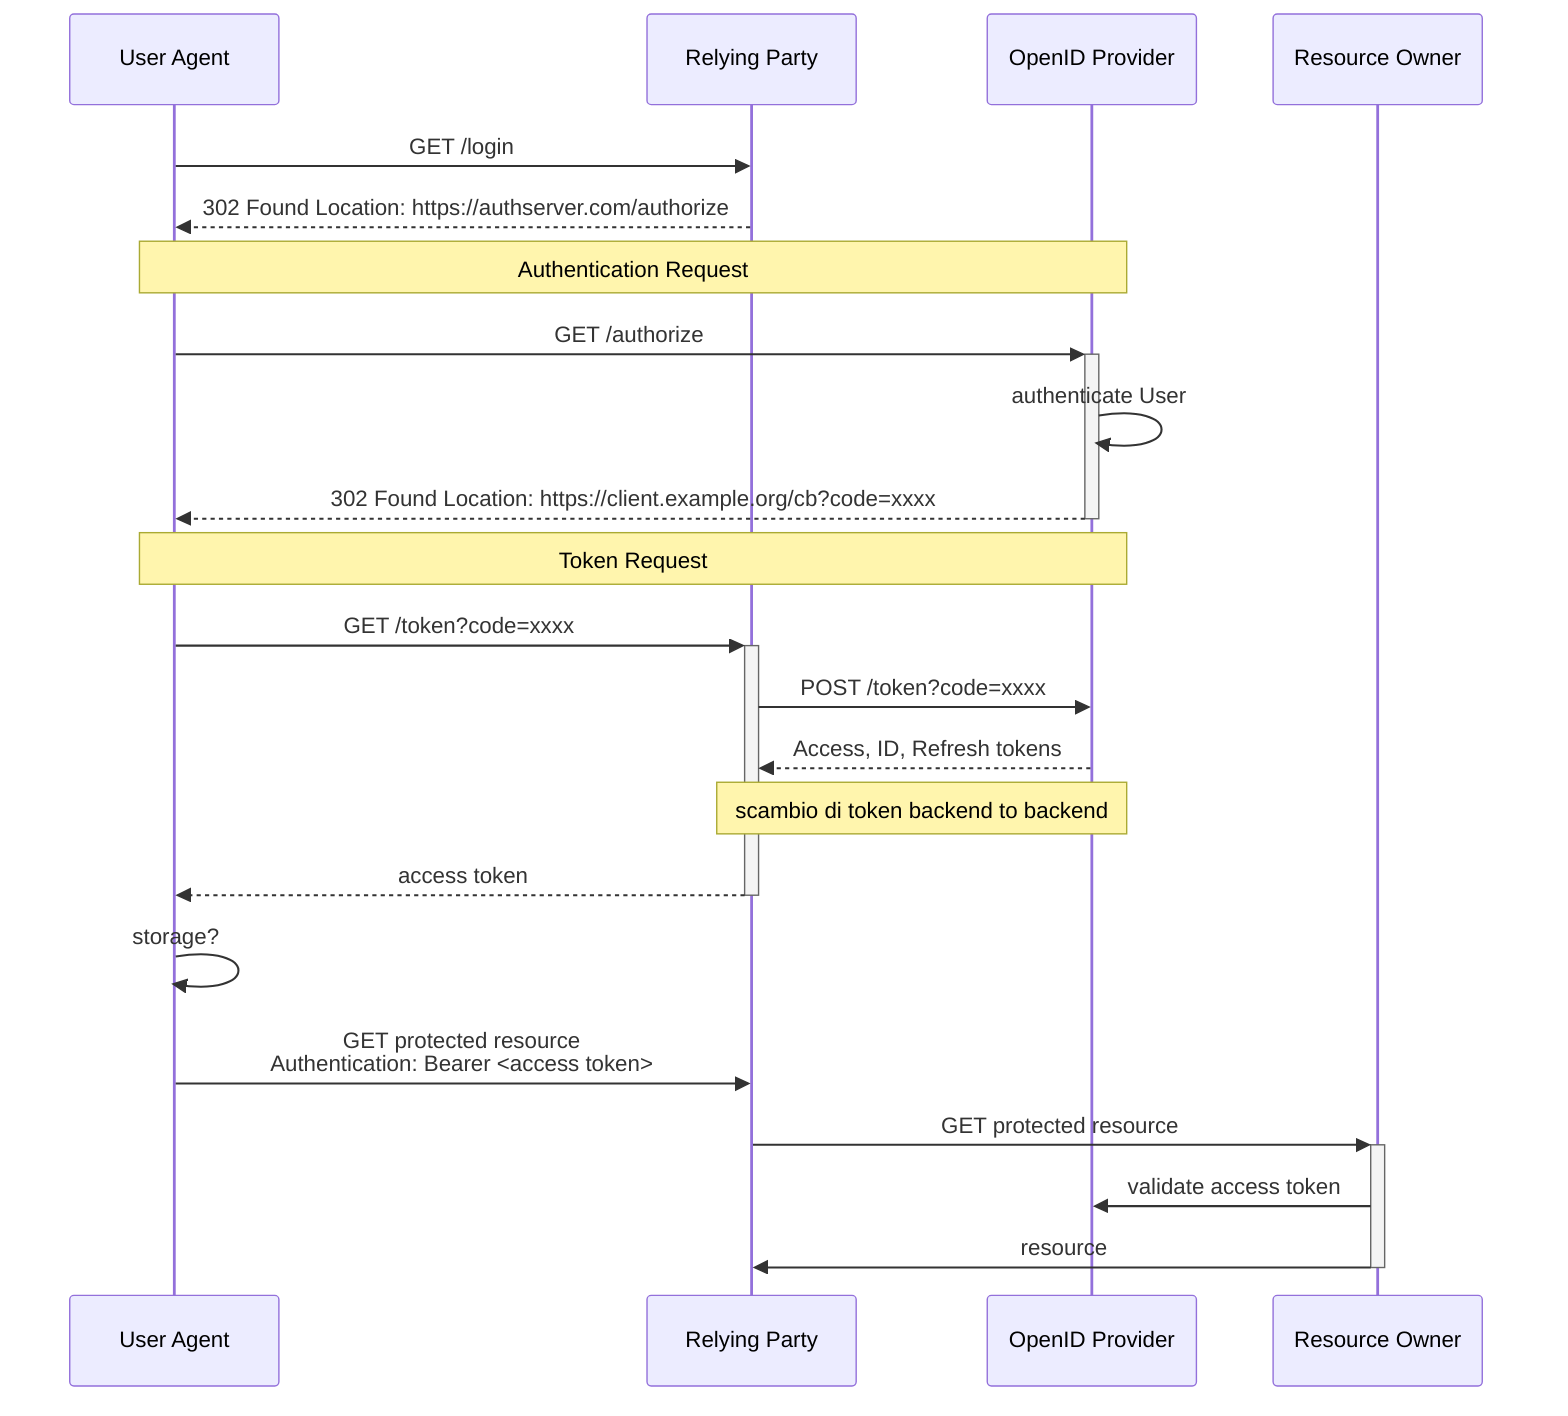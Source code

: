 sequenceDiagram
    participant UA as User Agent
    participant RP as Relying Party
    participant AS as OpenID Provider
    participant RO as Resource Owner
    UA->> RP: GET /login
    RP -->> UA: 302 Found Location: https://authserver.com/authorize
    Note over UA,AS: Authentication Request
    UA ->>+ AS: GET /authorize
    AS ->> AS: authenticate User
    AS -->>- UA: 302 Found Location: https://client.example.org/cb?code=xxxx
    Note over UA,AS: Token Request
    UA ->>+ RP: GET /token?code=xxxx
    RP ->> AS: POST /token?code=xxxx
    AS -->> RP: Access, ID, Refresh tokens
    Note over RP,AS: scambio di token backend to backend
    RP -->>- UA: access token
    UA ->> UA: storage?
    UA ->> RP: GET protected resource<br>Authentication: Bearer <access token>
    RP ->>+ RO: GET protected resource
    RO ->> AS: validate access token
    RO ->>- RP: resource